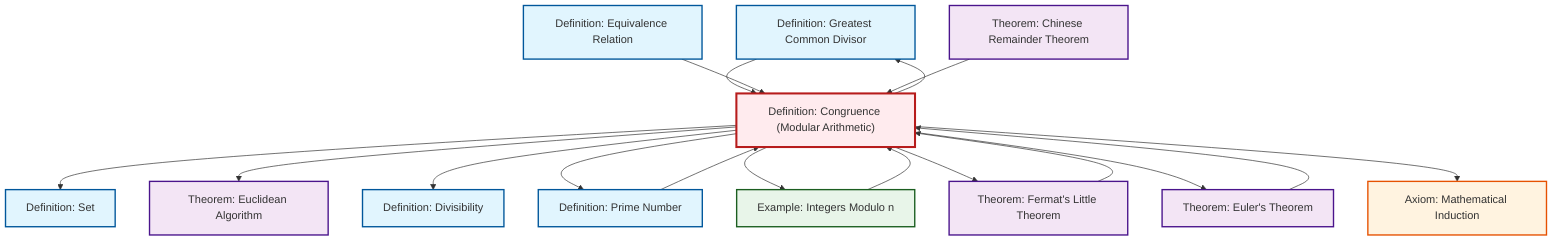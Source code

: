 graph TD
    classDef definition fill:#e1f5fe,stroke:#01579b,stroke-width:2px
    classDef theorem fill:#f3e5f5,stroke:#4a148c,stroke-width:2px
    classDef axiom fill:#fff3e0,stroke:#e65100,stroke-width:2px
    classDef example fill:#e8f5e9,stroke:#1b5e20,stroke-width:2px
    classDef current fill:#ffebee,stroke:#b71c1c,stroke-width:3px
    def-gcd["Definition: Greatest Common Divisor"]:::definition
    def-congruence["Definition: Congruence (Modular Arithmetic)"]:::definition
    thm-euler["Theorem: Euler's Theorem"]:::theorem
    thm-chinese-remainder["Theorem: Chinese Remainder Theorem"]:::theorem
    ax-induction["Axiom: Mathematical Induction"]:::axiom
    def-divisibility["Definition: Divisibility"]:::definition
    def-set["Definition: Set"]:::definition
    thm-euclidean-algorithm["Theorem: Euclidean Algorithm"]:::theorem
    thm-fermat-little["Theorem: Fermat's Little Theorem"]:::theorem
    def-equivalence-relation["Definition: Equivalence Relation"]:::definition
    def-prime["Definition: Prime Number"]:::definition
    ex-quotient-integers-mod-n["Example: Integers Modulo n"]:::example
    thm-euler --> def-congruence
    def-congruence --> def-set
    ex-quotient-integers-mod-n --> def-congruence
    def-gcd --> def-congruence
    def-prime --> def-congruence
    def-congruence --> thm-euclidean-algorithm
    def-congruence --> def-divisibility
    def-congruence --> def-gcd
    def-congruence --> def-prime
    def-congruence --> ex-quotient-integers-mod-n
    def-equivalence-relation --> def-congruence
    def-congruence --> thm-fermat-little
    def-congruence --> thm-euler
    thm-chinese-remainder --> def-congruence
    def-congruence --> ax-induction
    thm-fermat-little --> def-congruence
    class def-congruence current